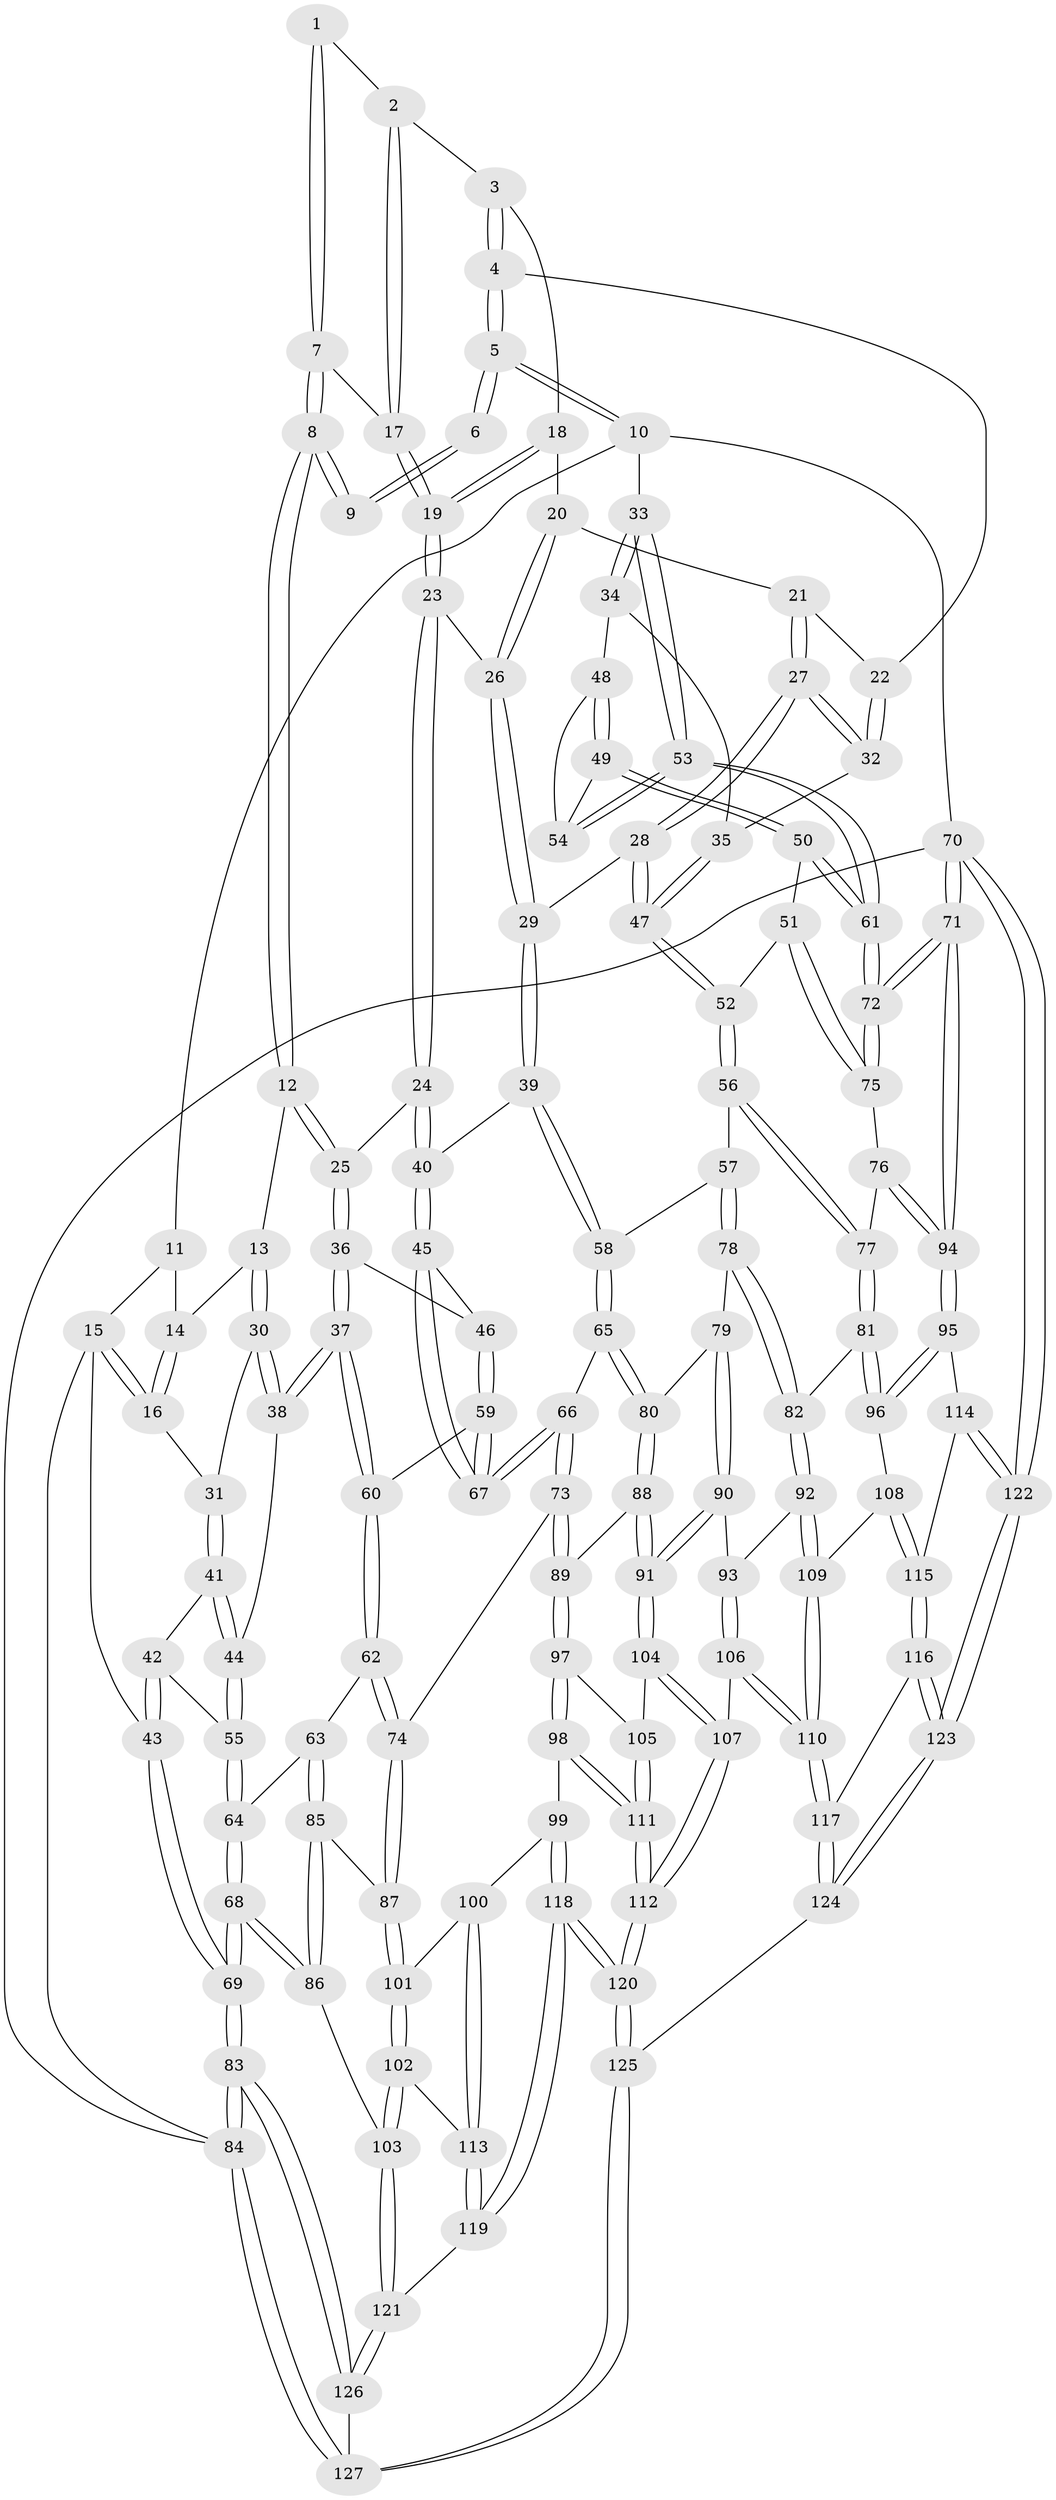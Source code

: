// Generated by graph-tools (version 1.1) at 2025/27/03/09/25 03:27:07]
// undirected, 127 vertices, 314 edges
graph export_dot {
graph [start="1"]
  node [color=gray90,style=filled];
  1 [pos="+0.642733006039706+0"];
  2 [pos="+0.6864420191449911+0.08345361707316411"];
  3 [pos="+0.6924073130702071+0.08763410524149916"];
  4 [pos="+0.8599069216792133+0.07758605236680047"];
  5 [pos="+1+0"];
  6 [pos="+0.606514058003849+0"];
  7 [pos="+0.5551712796605421+0.11195482576319012"];
  8 [pos="+0.42037969110121404+0.07345976471391355"];
  9 [pos="+0.4107124465804552+0"];
  10 [pos="+1+0"];
  11 [pos="+0.20942280340486474+0"];
  12 [pos="+0.3932093106361335+0.13935732033860546"];
  13 [pos="+0.30507169426050673+0.15564274078542456"];
  14 [pos="+0.14899047985853697+0"];
  15 [pos="+0+0.21425639266301258"];
  16 [pos="+0.0677949817814746+0.14357078345262153"];
  17 [pos="+0.5844677253653922+0.13502078485985128"];
  18 [pos="+0.6927937162075533+0.12995719321099508"];
  19 [pos="+0.5963652571676931+0.19708431748939154"];
  20 [pos="+0.7080007276908348+0.19501977107436336"];
  21 [pos="+0.7083351908771611+0.19524030545808016"];
  22 [pos="+0.8299126632685089+0.16885480423486432"];
  23 [pos="+0.5967745874654062+0.22315633748637226"];
  24 [pos="+0.5264447287533088+0.2428746311312163"];
  25 [pos="+0.42457557573355864+0.2239692717677861"];
  26 [pos="+0.6014493210192388+0.2262225978944718"];
  27 [pos="+0.7368770109444277+0.3016779538953714"];
  28 [pos="+0.7203585171547224+0.32617785904857566"];
  29 [pos="+0.6571633431451331+0.33461950396010887"];
  30 [pos="+0.20662460199486077+0.22294495703713"];
  31 [pos="+0.13478767597371918+0.1993496858264607"];
  32 [pos="+0.8397725899005388+0.25198856297968264"];
  33 [pos="+1+0.14327321344110558"];
  34 [pos="+0.9268960380023946+0.30131458907337827"];
  35 [pos="+0.8806202224721819+0.2839811869019108"];
  36 [pos="+0.40391642957256346+0.29648279363081154"];
  37 [pos="+0.26361100653780295+0.3743561350524129"];
  38 [pos="+0.25839888733011673+0.3703260189489402"];
  39 [pos="+0.597987133659817+0.40159017252559986"];
  40 [pos="+0.5604073353849471+0.40571729423613845"];
  41 [pos="+0.09842096579920918+0.3428112389170936"];
  42 [pos="+0.052673638525700825+0.3535000461891833"];
  43 [pos="+0+0.2977459094986195"];
  44 [pos="+0.15829834747690646+0.37787608761125074"];
  45 [pos="+0.5501158309625057+0.41025588429656545"];
  46 [pos="+0.45687434038233704+0.3696658257609039"];
  47 [pos="+0.7849422761457352+0.41228374112092675"];
  48 [pos="+0.9215618227527747+0.34073744233414055"];
  49 [pos="+0.9110192699146735+0.3979199584884905"];
  50 [pos="+0.8820078470516393+0.4535957956381165"];
  51 [pos="+0.8503645588235099+0.46953877556447526"];
  52 [pos="+0.7995546827576598+0.4550532991875574"];
  53 [pos="+1+0.4620771964182577"];
  54 [pos="+1+0.4129864396678056"];
  55 [pos="+0.09050269351992102+0.47931624278480445"];
  56 [pos="+0.7355377127811301+0.4971127444084887"];
  57 [pos="+0.7053327360856848+0.5047139141448368"];
  58 [pos="+0.6742090914453785+0.49261062855914883"];
  59 [pos="+0.3879909057436278+0.46700154082815903"];
  60 [pos="+0.2791655744630612+0.4536369274696395"];
  61 [pos="+1+0.570515840872535"];
  62 [pos="+0.2629198168496117+0.49398041069919324"];
  63 [pos="+0.26054969755173035+0.49655814981912794"];
  64 [pos="+0.08920357676274833+0.48475502560761646"];
  65 [pos="+0.5564112927603881+0.5867683140525422"];
  66 [pos="+0.4885486277641518+0.5749579608210681"];
  67 [pos="+0.48686722871865723+0.5595600469913411"];
  68 [pos="+0+0.6855189077286196"];
  69 [pos="+0+0.6858379327939456"];
  70 [pos="+1+1"];
  71 [pos="+1+0.7748319941787879"];
  72 [pos="+1+0.5903915541386652"];
  73 [pos="+0.44456266700338865+0.6340143199127849"];
  74 [pos="+0.4309078760409068+0.6324233622646096"];
  75 [pos="+0.8664280895749704+0.5446133002116655"];
  76 [pos="+0.8534671650970974+0.652248221311315"];
  77 [pos="+0.8107373116367674+0.6579981557543688"];
  78 [pos="+0.6814725990441101+0.6515885310534639"];
  79 [pos="+0.6423955072134632+0.6480675890313481"];
  80 [pos="+0.6383717824346103+0.6469512761895133"];
  81 [pos="+0.7366637808775539+0.6919849744127538"];
  82 [pos="+0.7325644811536431+0.6932179372691788"];
  83 [pos="+0+1"];
  84 [pos="+0+1"];
  85 [pos="+0.23915554817846796+0.5559486799060414"];
  86 [pos="+0+0.6870729474449118"];
  87 [pos="+0.27054075834388225+0.6705168300657649"];
  88 [pos="+0.5500937308559649+0.7249732537323068"];
  89 [pos="+0.4464346702603485+0.643458267519627"];
  90 [pos="+0.6058741603402164+0.7467386658275825"];
  91 [pos="+0.5597852192413617+0.7527082418932074"];
  92 [pos="+0.7309730974817448+0.6987140459330202"];
  93 [pos="+0.6238121645574514+0.7536692970098028"];
  94 [pos="+1+0.7574308465639109"];
  95 [pos="+0.96727970830498+0.7875552391745495"];
  96 [pos="+0.8496764206267847+0.8027497928168827"];
  97 [pos="+0.42615870665597555+0.7383508301714102"];
  98 [pos="+0.40689583772140037+0.7742053817986342"];
  99 [pos="+0.36068363953240856+0.7972082386106341"];
  100 [pos="+0.3274452235507207+0.7846971318775493"];
  101 [pos="+0.24836384335138884+0.7107719166826486"];
  102 [pos="+0.11656976321134477+0.763740536358088"];
  103 [pos="+0.06859925569256817+0.766663182912718"];
  104 [pos="+0.5533697240159505+0.7785359195183508"];
  105 [pos="+0.5117144457672018+0.7784773161836559"];
  106 [pos="+0.6581424734539505+0.872736325868896"];
  107 [pos="+0.5786793446273445+0.8682117607244665"];
  108 [pos="+0.823722788708657+0.8139798411756074"];
  109 [pos="+0.7246451535308385+0.7813311693805789"];
  110 [pos="+0.6783682982225504+0.8778238694273539"];
  111 [pos="+0.46444672953019117+0.8363843570091208"];
  112 [pos="+0.5060466865261565+0.9118756054815926"];
  113 [pos="+0.2489078441389663+0.8614829686697105"];
  114 [pos="+0.8529186819703715+0.9030690516076391"];
  115 [pos="+0.7836276951788272+0.9004632590077831"];
  116 [pos="+0.7502942219253674+0.9137595150682778"];
  117 [pos="+0.6853264497428354+0.8876525685736308"];
  118 [pos="+0.3529009053433443+0.9941458828320928"];
  119 [pos="+0.2625281625910853+0.8946322493782988"];
  120 [pos="+0.3919162060840733+1"];
  121 [pos="+0.13131966060671263+0.9275307242156039"];
  122 [pos="+1+1"];
  123 [pos="+0.9372047630082608+1"];
  124 [pos="+0.5820141194887635+1"];
  125 [pos="+0.3813195935222651+1"];
  126 [pos="+0.13204678196686842+0.9330967416547611"];
  127 [pos="+0.217299411509712+1"];
  1 -- 2;
  1 -- 7;
  1 -- 7;
  2 -- 3;
  2 -- 17;
  2 -- 17;
  3 -- 4;
  3 -- 4;
  3 -- 18;
  4 -- 5;
  4 -- 5;
  4 -- 22;
  5 -- 6;
  5 -- 6;
  5 -- 10;
  5 -- 10;
  6 -- 9;
  6 -- 9;
  7 -- 8;
  7 -- 8;
  7 -- 17;
  8 -- 9;
  8 -- 9;
  8 -- 12;
  8 -- 12;
  10 -- 11;
  10 -- 33;
  10 -- 70;
  11 -- 14;
  11 -- 15;
  12 -- 13;
  12 -- 25;
  12 -- 25;
  13 -- 14;
  13 -- 30;
  13 -- 30;
  14 -- 16;
  14 -- 16;
  15 -- 16;
  15 -- 16;
  15 -- 43;
  15 -- 84;
  16 -- 31;
  17 -- 19;
  17 -- 19;
  18 -- 19;
  18 -- 19;
  18 -- 20;
  19 -- 23;
  19 -- 23;
  20 -- 21;
  20 -- 26;
  20 -- 26;
  21 -- 22;
  21 -- 27;
  21 -- 27;
  22 -- 32;
  22 -- 32;
  23 -- 24;
  23 -- 24;
  23 -- 26;
  24 -- 25;
  24 -- 40;
  24 -- 40;
  25 -- 36;
  25 -- 36;
  26 -- 29;
  26 -- 29;
  27 -- 28;
  27 -- 28;
  27 -- 32;
  27 -- 32;
  28 -- 29;
  28 -- 47;
  28 -- 47;
  29 -- 39;
  29 -- 39;
  30 -- 31;
  30 -- 38;
  30 -- 38;
  31 -- 41;
  31 -- 41;
  32 -- 35;
  33 -- 34;
  33 -- 34;
  33 -- 53;
  33 -- 53;
  34 -- 35;
  34 -- 48;
  35 -- 47;
  35 -- 47;
  36 -- 37;
  36 -- 37;
  36 -- 46;
  37 -- 38;
  37 -- 38;
  37 -- 60;
  37 -- 60;
  38 -- 44;
  39 -- 40;
  39 -- 58;
  39 -- 58;
  40 -- 45;
  40 -- 45;
  41 -- 42;
  41 -- 44;
  41 -- 44;
  42 -- 43;
  42 -- 43;
  42 -- 55;
  43 -- 69;
  43 -- 69;
  44 -- 55;
  44 -- 55;
  45 -- 46;
  45 -- 67;
  45 -- 67;
  46 -- 59;
  46 -- 59;
  47 -- 52;
  47 -- 52;
  48 -- 49;
  48 -- 49;
  48 -- 54;
  49 -- 50;
  49 -- 50;
  49 -- 54;
  50 -- 51;
  50 -- 61;
  50 -- 61;
  51 -- 52;
  51 -- 75;
  51 -- 75;
  52 -- 56;
  52 -- 56;
  53 -- 54;
  53 -- 54;
  53 -- 61;
  53 -- 61;
  55 -- 64;
  55 -- 64;
  56 -- 57;
  56 -- 77;
  56 -- 77;
  57 -- 58;
  57 -- 78;
  57 -- 78;
  58 -- 65;
  58 -- 65;
  59 -- 60;
  59 -- 67;
  59 -- 67;
  60 -- 62;
  60 -- 62;
  61 -- 72;
  61 -- 72;
  62 -- 63;
  62 -- 74;
  62 -- 74;
  63 -- 64;
  63 -- 85;
  63 -- 85;
  64 -- 68;
  64 -- 68;
  65 -- 66;
  65 -- 80;
  65 -- 80;
  66 -- 67;
  66 -- 67;
  66 -- 73;
  66 -- 73;
  68 -- 69;
  68 -- 69;
  68 -- 86;
  68 -- 86;
  69 -- 83;
  69 -- 83;
  70 -- 71;
  70 -- 71;
  70 -- 122;
  70 -- 122;
  70 -- 84;
  71 -- 72;
  71 -- 72;
  71 -- 94;
  71 -- 94;
  72 -- 75;
  72 -- 75;
  73 -- 74;
  73 -- 89;
  73 -- 89;
  74 -- 87;
  74 -- 87;
  75 -- 76;
  76 -- 77;
  76 -- 94;
  76 -- 94;
  77 -- 81;
  77 -- 81;
  78 -- 79;
  78 -- 82;
  78 -- 82;
  79 -- 80;
  79 -- 90;
  79 -- 90;
  80 -- 88;
  80 -- 88;
  81 -- 82;
  81 -- 96;
  81 -- 96;
  82 -- 92;
  82 -- 92;
  83 -- 84;
  83 -- 84;
  83 -- 126;
  83 -- 126;
  84 -- 127;
  84 -- 127;
  85 -- 86;
  85 -- 86;
  85 -- 87;
  86 -- 103;
  87 -- 101;
  87 -- 101;
  88 -- 89;
  88 -- 91;
  88 -- 91;
  89 -- 97;
  89 -- 97;
  90 -- 91;
  90 -- 91;
  90 -- 93;
  91 -- 104;
  91 -- 104;
  92 -- 93;
  92 -- 109;
  92 -- 109;
  93 -- 106;
  93 -- 106;
  94 -- 95;
  94 -- 95;
  95 -- 96;
  95 -- 96;
  95 -- 114;
  96 -- 108;
  97 -- 98;
  97 -- 98;
  97 -- 105;
  98 -- 99;
  98 -- 111;
  98 -- 111;
  99 -- 100;
  99 -- 118;
  99 -- 118;
  100 -- 101;
  100 -- 113;
  100 -- 113;
  101 -- 102;
  101 -- 102;
  102 -- 103;
  102 -- 103;
  102 -- 113;
  103 -- 121;
  103 -- 121;
  104 -- 105;
  104 -- 107;
  104 -- 107;
  105 -- 111;
  105 -- 111;
  106 -- 107;
  106 -- 110;
  106 -- 110;
  107 -- 112;
  107 -- 112;
  108 -- 109;
  108 -- 115;
  108 -- 115;
  109 -- 110;
  109 -- 110;
  110 -- 117;
  110 -- 117;
  111 -- 112;
  111 -- 112;
  112 -- 120;
  112 -- 120;
  113 -- 119;
  113 -- 119;
  114 -- 115;
  114 -- 122;
  114 -- 122;
  115 -- 116;
  115 -- 116;
  116 -- 117;
  116 -- 123;
  116 -- 123;
  117 -- 124;
  117 -- 124;
  118 -- 119;
  118 -- 119;
  118 -- 120;
  118 -- 120;
  119 -- 121;
  120 -- 125;
  120 -- 125;
  121 -- 126;
  121 -- 126;
  122 -- 123;
  122 -- 123;
  123 -- 124;
  123 -- 124;
  124 -- 125;
  125 -- 127;
  125 -- 127;
  126 -- 127;
}
